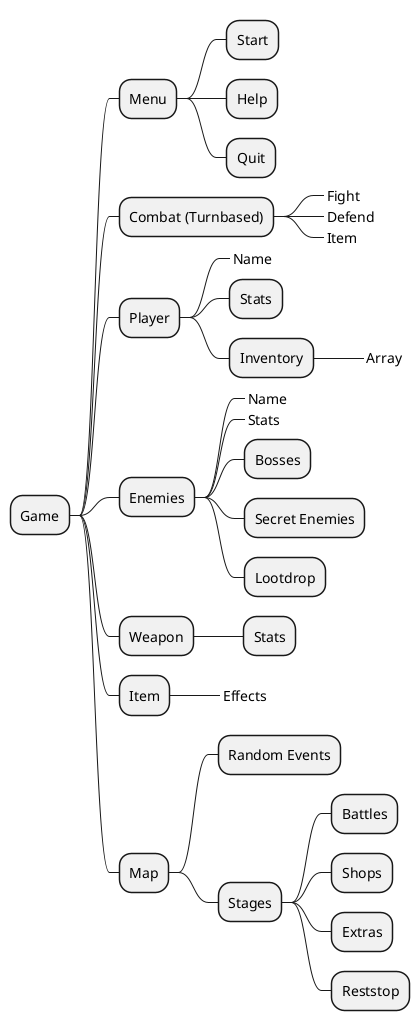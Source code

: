 @startmindmap
* Game
    * Menu
        * Start
        * Help
        * Quit
    * Combat (Turnbased)
        *_ Fight
        *_ Defend
        *_ Item
    * Player
        *_ Name
        * Stats
        * Inventory
            *_ Array
    * Enemies
        *_ Name
        *_ Stats
        * Bosses
        * Secret Enemies
        * Lootdrop
    * Weapon
        * Stats
    * Item
        *_ Effects
    * Map
        * Random Events
        * Stages
            * Battles
            * Shops
            * Extras
            * Reststop
@endmindmap
